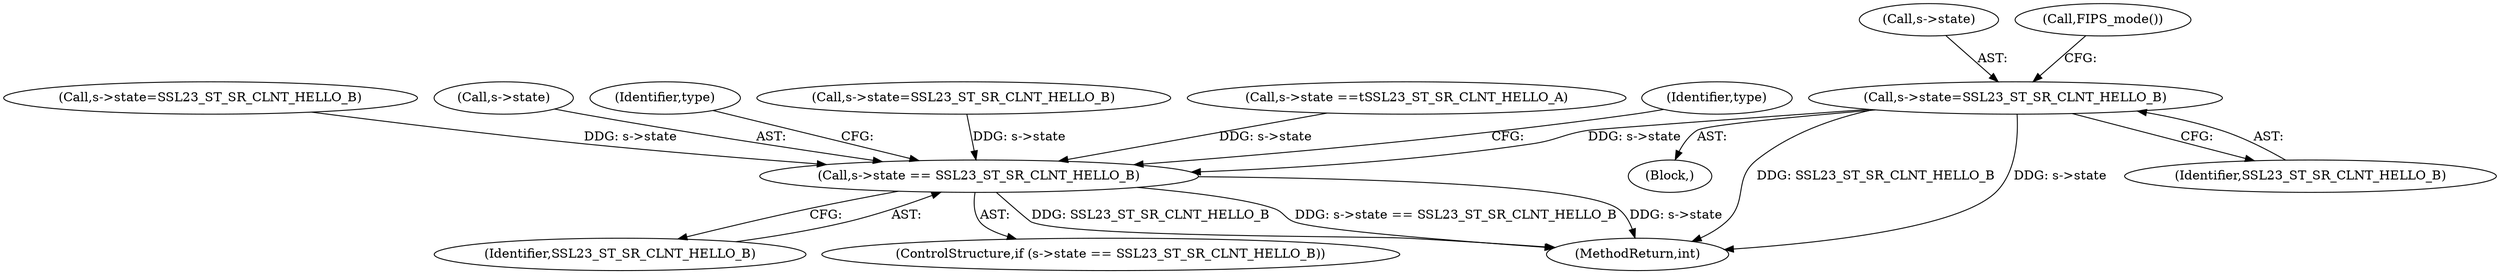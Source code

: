 digraph "0_openssl_b82924741b4bd590da890619be671f4635e46c2b@pointer" {
"1000326" [label="(Call,s->state=SSL23_ST_SR_CLNT_HELLO_B)"];
"1000608" [label="(Call,s->state == SSL23_ST_SR_CLNT_HELLO_B)"];
"1000327" [label="(Call,s->state)"];
"1000307" [label="(Call,s->state=SSL23_ST_SR_CLNT_HELLO_B)"];
"1000609" [label="(Call,s->state)"];
"1000608" [label="(Call,s->state == SSL23_ST_SR_CLNT_HELLO_B)"];
"1000320" [label="(Block,)"];
"1001102" [label="(MethodReturn,int)"];
"1000612" [label="(Identifier,SSL23_ST_SR_CLNT_HELLO_B)"];
"1000607" [label="(ControlStructure,if (s->state == SSL23_ST_SR_CLNT_HELLO_B))"];
"1000326" [label="(Call,s->state=SSL23_ST_SR_CLNT_HELLO_B)"];
"1000615" [label="(Identifier,type)"];
"1000330" [label="(Identifier,SSL23_ST_SR_CLNT_HELLO_B)"];
"1000357" [label="(Call,s->state=SSL23_ST_SR_CLNT_HELLO_B)"];
"1000590" [label="(Call,FIPS_mode())"];
"1000173" [label="(Call,s->state ==\tSSL23_ST_SR_CLNT_HELLO_A)"];
"1000924" [label="(Identifier,type)"];
"1000326" -> "1000320"  [label="AST: "];
"1000326" -> "1000330"  [label="CFG: "];
"1000327" -> "1000326"  [label="AST: "];
"1000330" -> "1000326"  [label="AST: "];
"1000590" -> "1000326"  [label="CFG: "];
"1000326" -> "1001102"  [label="DDG: SSL23_ST_SR_CLNT_HELLO_B"];
"1000326" -> "1001102"  [label="DDG: s->state"];
"1000326" -> "1000608"  [label="DDG: s->state"];
"1000608" -> "1000607"  [label="AST: "];
"1000608" -> "1000612"  [label="CFG: "];
"1000609" -> "1000608"  [label="AST: "];
"1000612" -> "1000608"  [label="AST: "];
"1000615" -> "1000608"  [label="CFG: "];
"1000924" -> "1000608"  [label="CFG: "];
"1000608" -> "1001102"  [label="DDG: s->state == SSL23_ST_SR_CLNT_HELLO_B"];
"1000608" -> "1001102"  [label="DDG: s->state"];
"1000608" -> "1001102"  [label="DDG: SSL23_ST_SR_CLNT_HELLO_B"];
"1000357" -> "1000608"  [label="DDG: s->state"];
"1000307" -> "1000608"  [label="DDG: s->state"];
"1000173" -> "1000608"  [label="DDG: s->state"];
}
